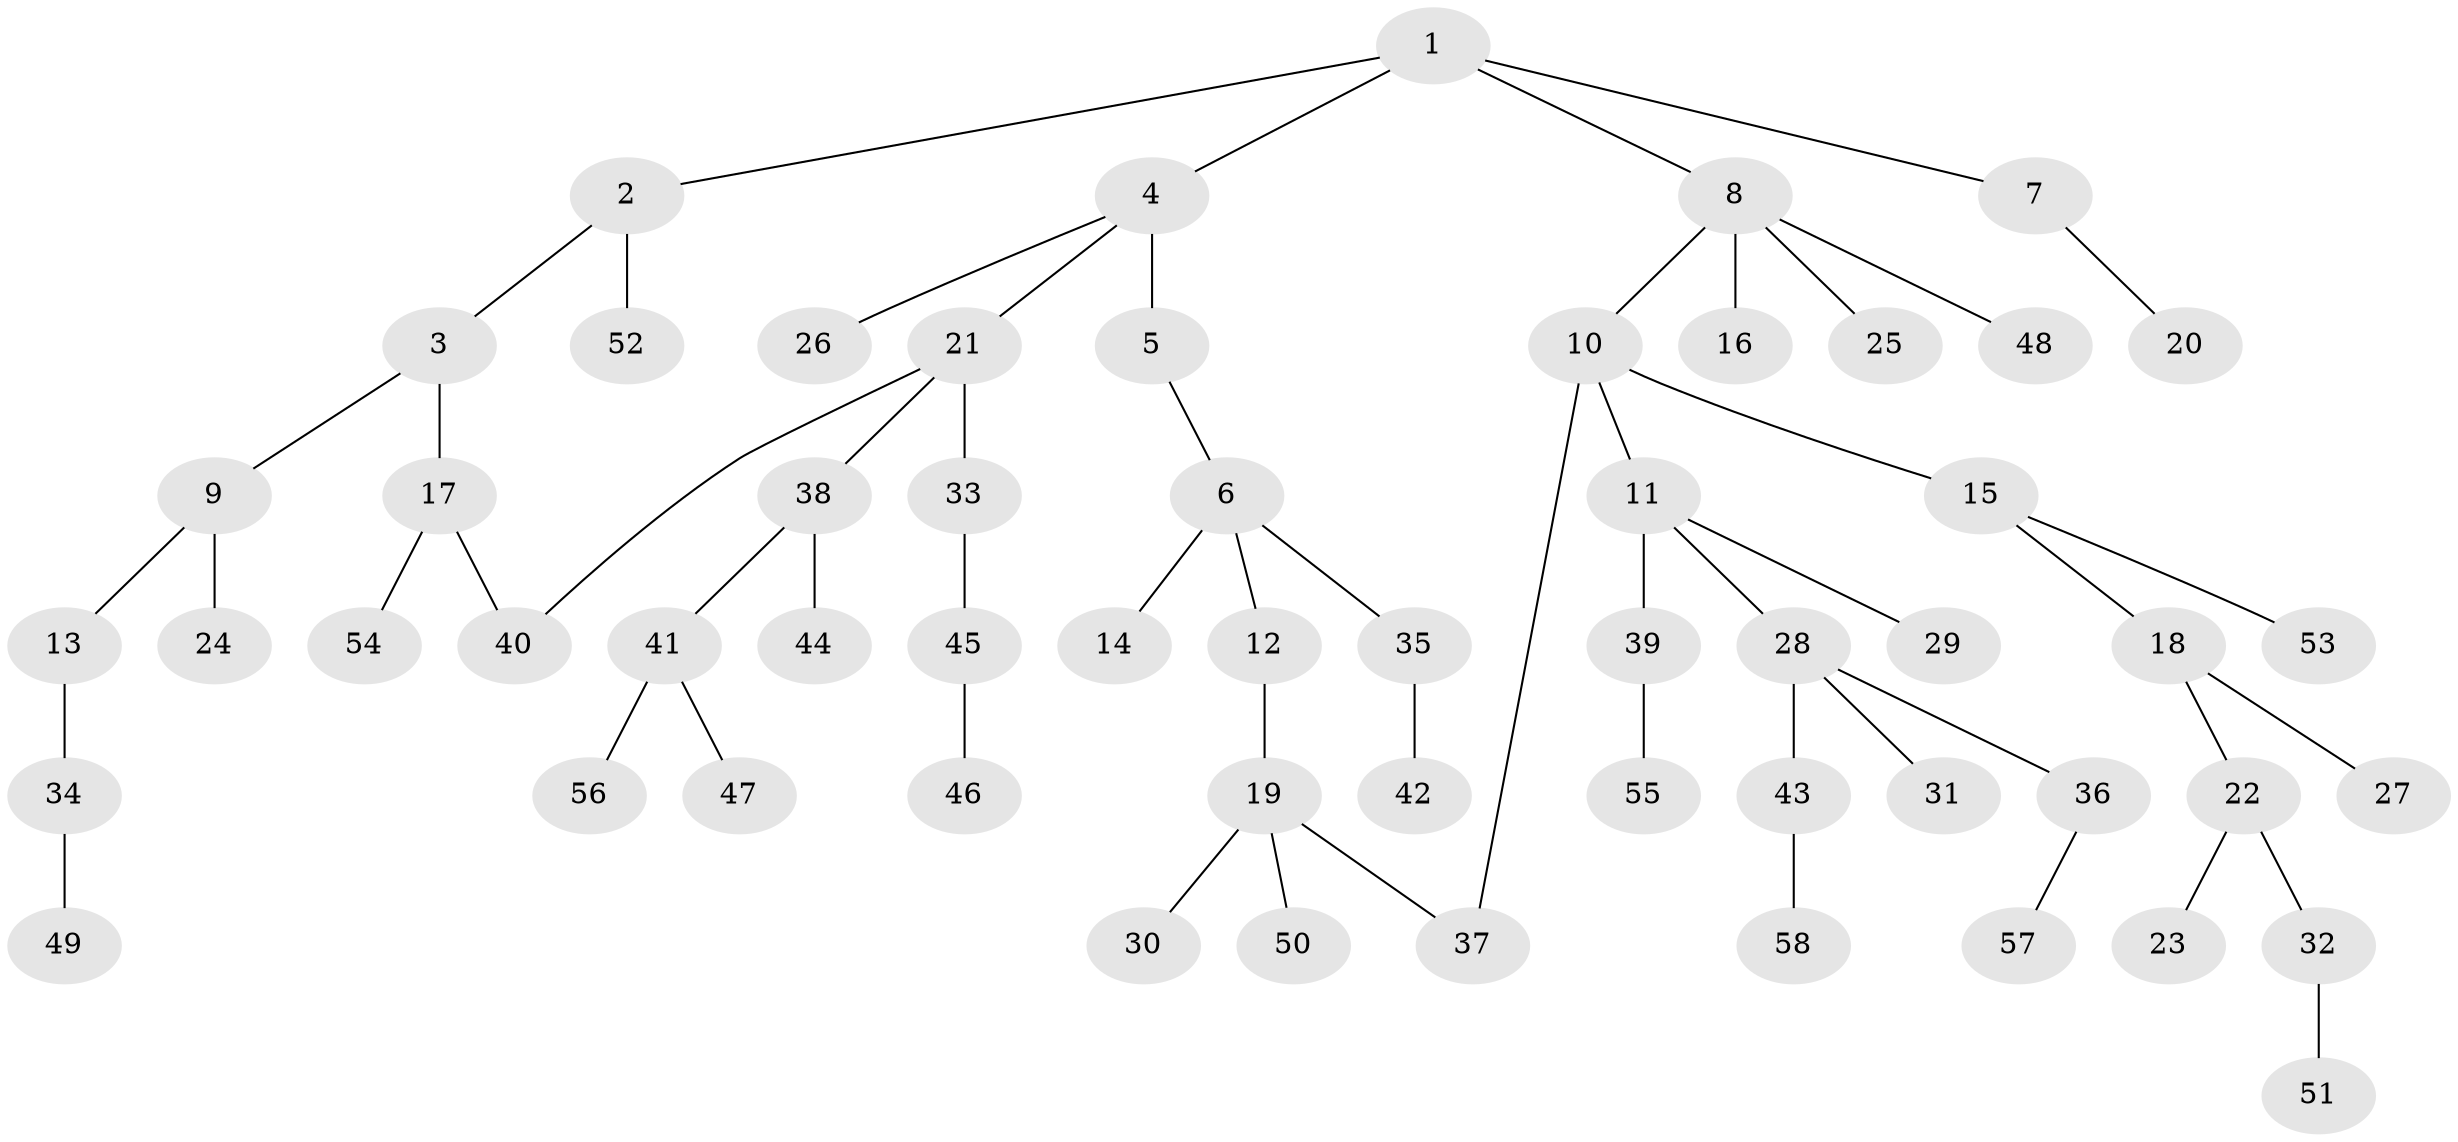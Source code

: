 // original degree distribution, {5: 0.05309734513274336, 3: 0.08849557522123894, 4: 0.07964601769911504, 2: 0.3008849557522124, 6: 0.017699115044247787, 1: 0.46017699115044247}
// Generated by graph-tools (version 1.1) at 2025/34/03/09/25 02:34:29]
// undirected, 58 vertices, 59 edges
graph export_dot {
graph [start="1"]
  node [color=gray90,style=filled];
  1;
  2;
  3;
  4;
  5;
  6;
  7;
  8;
  9;
  10;
  11;
  12;
  13;
  14;
  15;
  16;
  17;
  18;
  19;
  20;
  21;
  22;
  23;
  24;
  25;
  26;
  27;
  28;
  29;
  30;
  31;
  32;
  33;
  34;
  35;
  36;
  37;
  38;
  39;
  40;
  41;
  42;
  43;
  44;
  45;
  46;
  47;
  48;
  49;
  50;
  51;
  52;
  53;
  54;
  55;
  56;
  57;
  58;
  1 -- 2 [weight=1.0];
  1 -- 4 [weight=1.0];
  1 -- 7 [weight=1.0];
  1 -- 8 [weight=1.0];
  2 -- 3 [weight=1.0];
  2 -- 52 [weight=1.0];
  3 -- 9 [weight=1.0];
  3 -- 17 [weight=1.0];
  4 -- 5 [weight=2.0];
  4 -- 21 [weight=1.0];
  4 -- 26 [weight=1.0];
  5 -- 6 [weight=1.0];
  6 -- 12 [weight=1.0];
  6 -- 14 [weight=1.0];
  6 -- 35 [weight=1.0];
  7 -- 20 [weight=1.0];
  8 -- 10 [weight=1.0];
  8 -- 16 [weight=1.0];
  8 -- 25 [weight=1.0];
  8 -- 48 [weight=1.0];
  9 -- 13 [weight=1.0];
  9 -- 24 [weight=1.0];
  10 -- 11 [weight=1.0];
  10 -- 15 [weight=2.0];
  10 -- 37 [weight=1.0];
  11 -- 28 [weight=1.0];
  11 -- 29 [weight=1.0];
  11 -- 39 [weight=2.0];
  12 -- 19 [weight=1.0];
  13 -- 34 [weight=1.0];
  15 -- 18 [weight=1.0];
  15 -- 53 [weight=1.0];
  17 -- 40 [weight=1.0];
  17 -- 54 [weight=1.0];
  18 -- 22 [weight=1.0];
  18 -- 27 [weight=1.0];
  19 -- 30 [weight=1.0];
  19 -- 37 [weight=1.0];
  19 -- 50 [weight=1.0];
  21 -- 33 [weight=3.0];
  21 -- 38 [weight=1.0];
  21 -- 40 [weight=1.0];
  22 -- 23 [weight=1.0];
  22 -- 32 [weight=2.0];
  28 -- 31 [weight=1.0];
  28 -- 36 [weight=1.0];
  28 -- 43 [weight=1.0];
  32 -- 51 [weight=1.0];
  33 -- 45 [weight=1.0];
  34 -- 49 [weight=1.0];
  35 -- 42 [weight=2.0];
  36 -- 57 [weight=1.0];
  38 -- 41 [weight=1.0];
  38 -- 44 [weight=1.0];
  39 -- 55 [weight=1.0];
  41 -- 47 [weight=1.0];
  41 -- 56 [weight=1.0];
  43 -- 58 [weight=1.0];
  45 -- 46 [weight=1.0];
}
